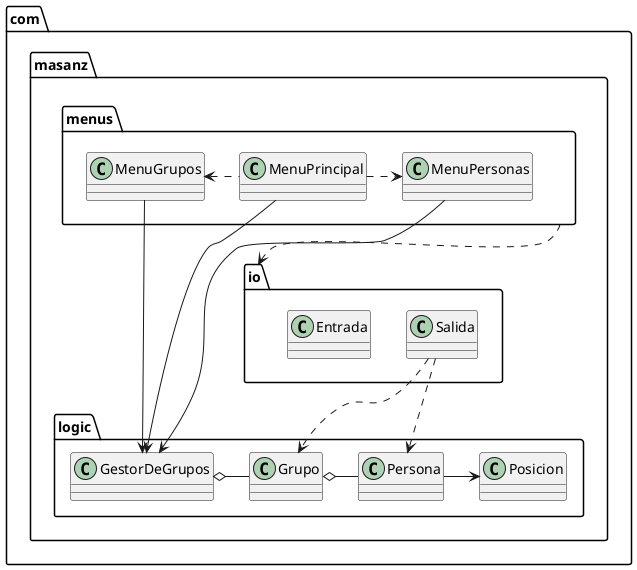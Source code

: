 @startuml
class com.masanz.logic.Persona {
}
class com.masanz.logic.Grupo {
}
class com.masanz.menus.MenuPrincipal {
}
class com.masanz.logic.Posicion {
}
class com.masanz.menus.MenuPersonas {
}
class com.masanz.io.Salida {
}
class com.masanz.logic.GestorDeGrupos {
}
class com.masanz.menus.MenuGrupos {
}
class com.masanz.io.Entrada {
}

com.masanz.logic.GestorDeGrupos o-right- com.masanz.logic.Grupo
com.masanz.logic.Grupo o-right- com.masanz.logic.Persona
com.masanz.logic.Persona -right-> com.masanz.logic.Posicion

com.masanz.menus.MenuGrupos <.right. com.masanz.menus.MenuPrincipal
com.masanz.menus.MenuPrincipal .right.> com.masanz.menus.MenuPersonas

com.masanz.menus ..> com.masanz.io
com.masanz.menus.MenuGrupos --> com.masanz.logic.GestorDeGrupos
com.masanz.menus.MenuPrincipal --> com.masanz.logic.GestorDeGrupos
com.masanz.menus.MenuPersonas --> com.masanz.logic.GestorDeGrupos

com.masanz.io.Salida ..> com.masanz.logic.Persona
com.masanz.io.Salida ..> com.masanz.logic.Grupo

@enduml